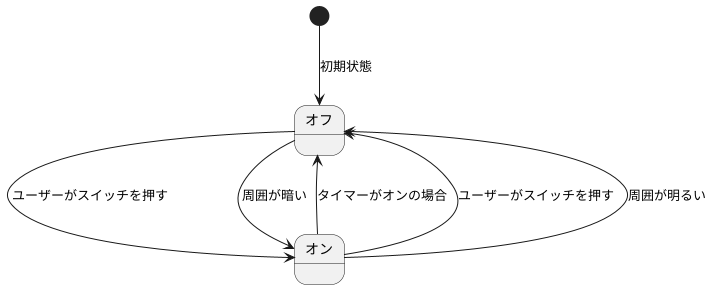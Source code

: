 @startuml
[*] --> オフ : 初期状態
オフ --> オン : ユーザーがスイッチを押す
オン --> オフ : タイマーがオンの場合
オン --> オフ : ユーザーがスイッチを押す
オン --> オフ : 周囲が明るい
オフ --> オン : 周囲が暗い
@enduml